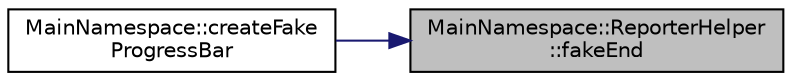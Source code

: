 digraph "MainNamespace::ReporterHelper::fakeEnd"
{
 // INTERACTIVE_SVG=YES
 // LATEX_PDF_SIZE
  edge [fontname="Helvetica",fontsize="10",labelfontname="Helvetica",labelfontsize="10"];
  node [fontname="Helvetica",fontsize="10",shape=record];
  rankdir="RL";
  Node1 [label="MainNamespace::ReporterHelper\l::fakeEnd",height=0.2,width=0.4,color="black", fillcolor="grey75", style="filled", fontcolor="black",tooltip=" "];
  Node1 -> Node2 [dir="back",color="midnightblue",fontsize="10",style="solid",fontname="Helvetica"];
  Node2 [label="MainNamespace::createFake\lProgressBar",height=0.2,width=0.4,color="black", fillcolor="white", style="filled",URL="$namespace_main_namespace.html#ad622feb927235a439aadddcb004108ce",tooltip=" "];
}
